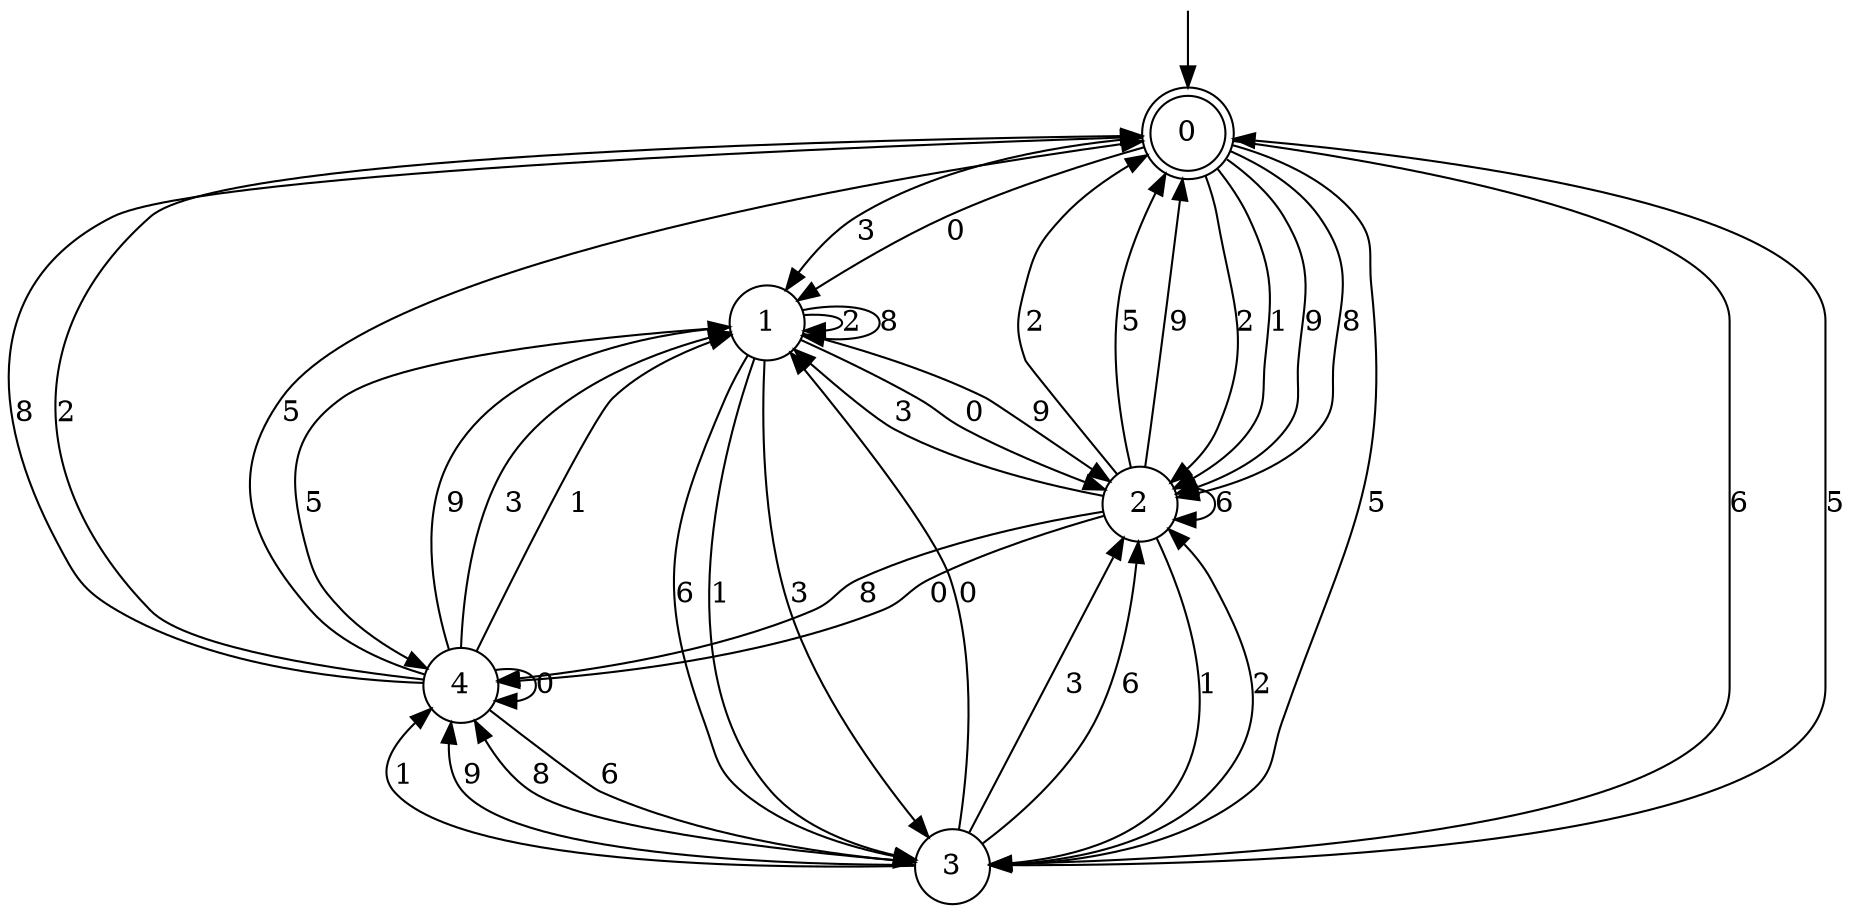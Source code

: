 digraph g {

	s0 [shape="doublecircle" label="0"];
	s1 [shape="circle" label="1"];
	s2 [shape="circle" label="2"];
	s3 [shape="circle" label="3"];
	s4 [shape="circle" label="4"];
	s0 -> s1 [label="0"];
	s0 -> s2 [label="2"];
	s0 -> s2 [label="1"];
	s0 -> s3 [label="5"];
	s0 -> s1 [label="3"];
	s0 -> s2 [label="9"];
	s0 -> s3 [label="6"];
	s0 -> s2 [label="8"];
	s1 -> s2 [label="0"];
	s1 -> s1 [label="2"];
	s1 -> s3 [label="1"];
	s1 -> s4 [label="5"];
	s1 -> s3 [label="3"];
	s1 -> s2 [label="9"];
	s1 -> s3 [label="6"];
	s1 -> s1 [label="8"];
	s2 -> s4 [label="0"];
	s2 -> s0 [label="2"];
	s2 -> s3 [label="1"];
	s2 -> s0 [label="5"];
	s2 -> s1 [label="3"];
	s2 -> s0 [label="9"];
	s2 -> s2 [label="6"];
	s2 -> s4 [label="8"];
	s3 -> s1 [label="0"];
	s3 -> s2 [label="2"];
	s3 -> s4 [label="1"];
	s3 -> s0 [label="5"];
	s3 -> s2 [label="3"];
	s3 -> s4 [label="9"];
	s3 -> s2 [label="6"];
	s3 -> s4 [label="8"];
	s4 -> s4 [label="0"];
	s4 -> s0 [label="2"];
	s4 -> s1 [label="1"];
	s4 -> s0 [label="5"];
	s4 -> s1 [label="3"];
	s4 -> s1 [label="9"];
	s4 -> s3 [label="6"];
	s4 -> s0 [label="8"];

__start0 [label="" shape="none" width="0" height="0"];
__start0 -> s0;

}
